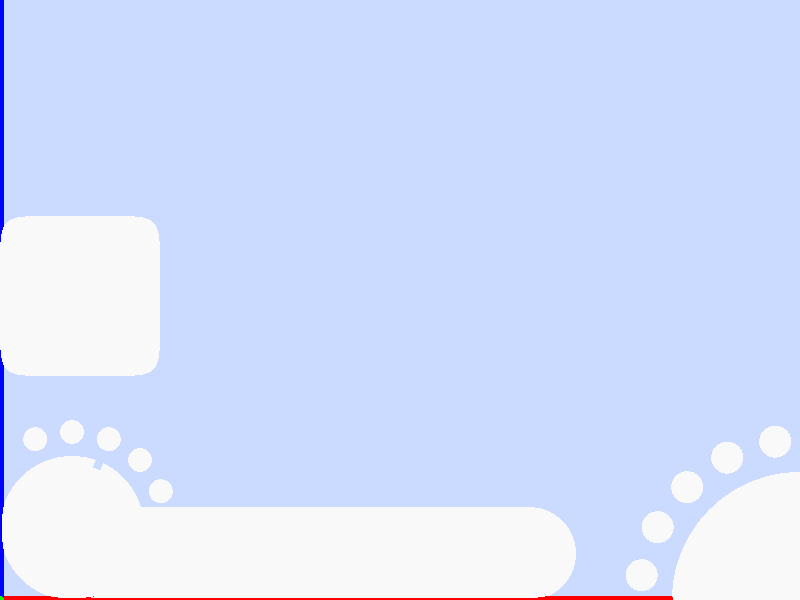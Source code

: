 // Persistence of Vision Ray Tracer Scene Description File
// File: ?.pov
// Vers: 3.6
// Desc: Basic Scene Example
// Date: mm/dd/yy
// Auth: ?
//

#version 3.6;

#include "colors.inc"
#include "metals.inc"

global_settings {
  assumed_gamma 1.0
}

// ----------------------------------------

camera
{
	orthographic
	up y * image_height / image_width
	right x
	location <0.500, 10.000, 0.375,>
	look_at <0.500, 0.000, 0.375,>
}

/*
camera {
  location  <0.0, 2.0, -2.0> * 1/10
  look_at   <0.500, 0.000, 0.375,>
  right     x*image_width/image_height
}
*/

sky_sphere {
  pigment {
    gradient y
    color_map {
      [0.0 rgb <0.6,0.7,1.0>]
      [0.7 rgb <0.0,0.1,0.8>]
    }
  }
}

light_source {
  vnormalize(<-1, 1, 1>) * 100          // light's position (translated below)
  color rgb <1, 1, 1>  // light's color
  parallel
}

#declare Axis_Markers = union
{
	sphere
	{
		0,0.005
		pigment{color rgb <0,0,0,>}
	}
	cylinder
	{
		0,x,0.005
		pigment{color rgb <1,0,0,>}
	}
	cylinder
	{
		0,y,0.005
		pigment{color rgb <0,1,0,>}
	}
	cylinder
	{
		0,z,0.005
		pigment{color rgb <0,0,1,>}
	}
}

// ----------------------------------------

object
{
	Axis_Markers
}

difference
{
	sphere
	{
		<0.090, 0.000, 0.090,>, 0.090
		scale <1,0.250,1,>
	}
	torus
	{
		0.050, 0.010
		translate <0.090, 0.090 * 0.250, 0.090,>
	}
	box
	{
		<-0.005, -0.090, 0.060,>, <0.005, 0.090, 0.090,>
		rotate <0,22.5,0,>
		translate <0.090, 0, 0.090,>
	}
	texture {T_Chrome_5E}
}

sphere
{
	<0.090, 0.000, 0.090,>, 0.080
	scale <1,0.250,1,>
	texture {T_Chrome_5E}
}

intersection
{
	sphere
	{
		<0.090, 0.000, 0.090,>, 0.090
		scale <1,0.250,1,>
	}
	cylinder
	{
		<0.090, -0.090 * 0.250, 0.090,>, <0.090, 0.090 * 0.250, 0.090,>, 0.040
	}
	texture {T_Chrome_5E}
}

difference
{
	union
	{
		cylinder
		{
			<0.090, 0.000, 0.058,>, <0.662, 0.000, 0.058,>, 0.058
			scale <1,0.25,1,>
		}
		sphere
		{
			<0.662, 0.000, 0.058,>, 0.058
			scale <1,0.25,1,>
		}
	}
	cylinder
	{
		<0.090, -0.090, 0.090,>, <0.090, 0.090, 0.090,>, 0.090
	}
	texture {T_Chrome_5E}
}

sphere
{
	<0.044, 0.000, 0.201,>, 0.015
	scale <1,0.25,1,>
	texture {T_Chrome_5E}
}

sphere
{
	<0.090, 0.000, 0.210,>, 0.015
	scale <1,0.25,1,>
	texture {T_Chrome_5E}
}

sphere
{
	<0.136, 0.000, 0.201,>, 0.015
	scale <1,0.25,1,>
	texture {T_Chrome_5E}
}

sphere
{
	<0.175, 0.000, 0.175,>, 0.015
	scale <1,0.25,1,>
	texture {T_Chrome_5E}
}

sphere
{
	<0.201, 0.000, 0.136,>, 0.015
	scale <1,0.25,1,>
	texture {T_Chrome_5E}
}


difference
{
	sphere
	{
		<1.000, 0.000, 0.000,>, 0.160
		scale <1,0.25,1,>
	}
	torus
	{
		0.130, 0.010
		translate <1.000, 0.160 * 0.125, 0.000,>
	}
	torus
	{
		0.090, 0.010
		translate <1.000, 0.160 * 0.250, 0.000,>
	}
	texture {T_Chrome_5E}
}

sphere
{
	<0.969, 0.000, 0.198,>, 0.020
	scale <1,0.25,1,>
	texture {T_Chrome_5E}
}

sphere
{
	<0.909, 0.000, 0.178,>, 0.020
	scale <1,0.25,1,>
	texture {T_Chrome_5E}
}

sphere
{
	<0.859, 0.000, 0.141,>, 0.020
	scale <1,0.25,1,>
	texture {T_Chrome_5E}
}

sphere
{
	<0.822, 0.000, 0.091,>, 0.020
	scale <1,0.25,1,>
	texture {T_Chrome_5E}
}

sphere
{
	<0.802, 0.000, 0.031,>, 0.020
	scale <1,0.25,1,>
	texture {T_Chrome_5E}
}

superellipsoid
{
	<0.25, 0.25>
	scale <0.100, 0.010, 0.100,>
	translate <0.100, 0.000, 0.380,>
	texture {T_Chrome_5E}
}
